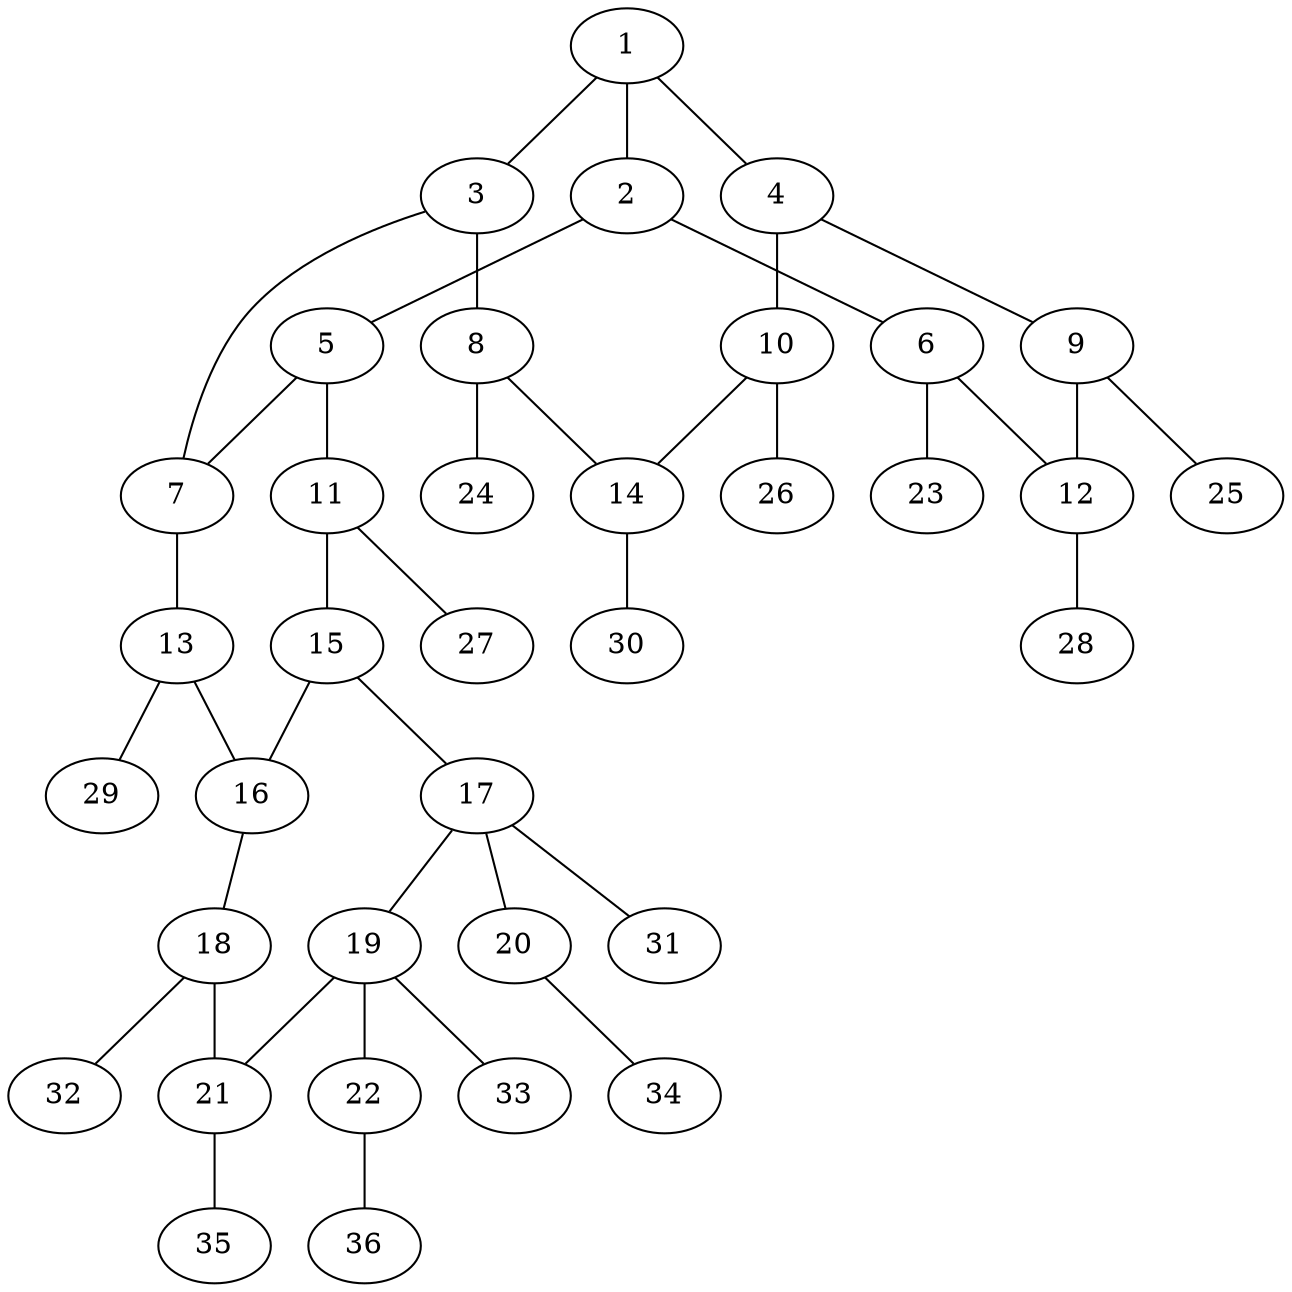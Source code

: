 graph molecule_1288 {
	1	 [chem=C];
	2	 [chem=C];
	1 -- 2	 [valence=1];
	3	 [chem=C];
	1 -- 3	 [valence=1];
	4	 [chem=C];
	1 -- 4	 [valence=2];
	5	 [chem=C];
	2 -- 5	 [valence=1];
	6	 [chem=C];
	2 -- 6	 [valence=2];
	7	 [chem=C];
	3 -- 7	 [valence=1];
	8	 [chem=C];
	3 -- 8	 [valence=2];
	9	 [chem=C];
	4 -- 9	 [valence=1];
	10	 [chem=C];
	4 -- 10	 [valence=1];
	5 -- 7	 [valence=2];
	11	 [chem=C];
	5 -- 11	 [valence=1];
	12	 [chem=C];
	6 -- 12	 [valence=1];
	23	 [chem=H];
	6 -- 23	 [valence=1];
	13	 [chem=C];
	7 -- 13	 [valence=1];
	14	 [chem=C];
	8 -- 14	 [valence=1];
	24	 [chem=H];
	8 -- 24	 [valence=1];
	9 -- 12	 [valence=2];
	25	 [chem=H];
	9 -- 25	 [valence=1];
	10 -- 14	 [valence=2];
	26	 [chem=H];
	10 -- 26	 [valence=1];
	15	 [chem=C];
	11 -- 15	 [valence=2];
	27	 [chem=H];
	11 -- 27	 [valence=1];
	28	 [chem=H];
	12 -- 28	 [valence=1];
	16	 [chem=C];
	13 -- 16	 [valence=2];
	29	 [chem=H];
	13 -- 29	 [valence=1];
	30	 [chem=H];
	14 -- 30	 [valence=1];
	15 -- 16	 [valence=1];
	17	 [chem=C];
	15 -- 17	 [valence=1];
	18	 [chem=C];
	16 -- 18	 [valence=1];
	19	 [chem=C];
	17 -- 19	 [valence=1];
	20	 [chem=O];
	17 -- 20	 [valence=1];
	31	 [chem=H];
	17 -- 31	 [valence=1];
	21	 [chem=C];
	18 -- 21	 [valence=2];
	32	 [chem=H];
	18 -- 32	 [valence=1];
	19 -- 21	 [valence=1];
	22	 [chem=O];
	19 -- 22	 [valence=1];
	33	 [chem=H];
	19 -- 33	 [valence=1];
	34	 [chem=H];
	20 -- 34	 [valence=1];
	35	 [chem=H];
	21 -- 35	 [valence=1];
	36	 [chem=H];
	22 -- 36	 [valence=1];
}
